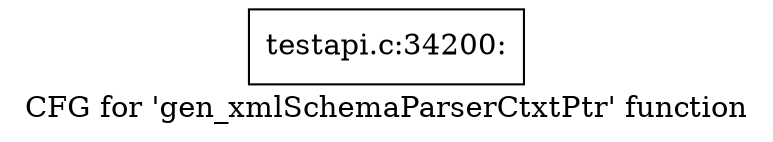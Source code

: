 digraph "CFG for 'gen_xmlSchemaParserCtxtPtr' function" {
	label="CFG for 'gen_xmlSchemaParserCtxtPtr' function";

	Node0x532ef40 [shape=record,label="{testapi.c:34200:}"];
}
